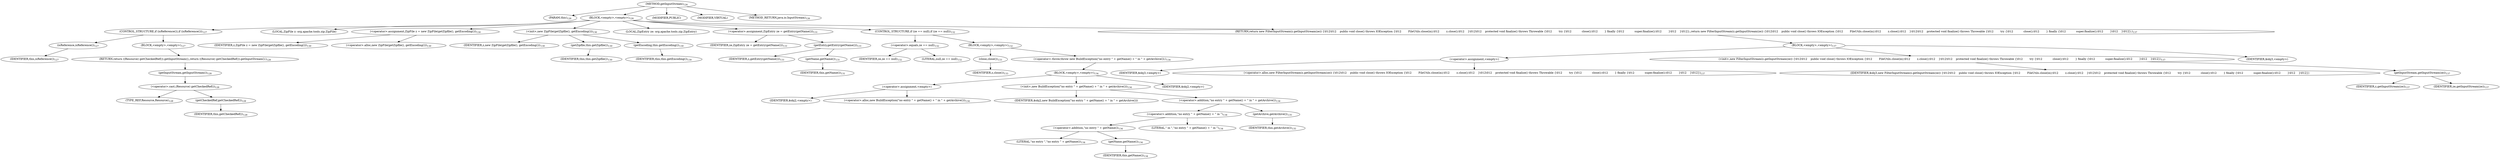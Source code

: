 digraph "getInputStream" {  
"173" [label = <(METHOD,getInputStream)<SUB>126</SUB>> ]
"19" [label = <(PARAM,this)<SUB>126</SUB>> ]
"174" [label = <(BLOCK,&lt;empty&gt;,&lt;empty&gt;)<SUB>126</SUB>> ]
"175" [label = <(CONTROL_STRUCTURE,if (isReference()),if (isReference()))<SUB>127</SUB>> ]
"176" [label = <(isReference,isReference())<SUB>127</SUB>> ]
"18" [label = <(IDENTIFIER,this,isReference())<SUB>127</SUB>> ]
"177" [label = <(BLOCK,&lt;empty&gt;,&lt;empty&gt;)<SUB>127</SUB>> ]
"178" [label = <(RETURN,return ((Resource) getCheckedRef()).getInputStream();,return ((Resource) getCheckedRef()).getInputStream();)<SUB>128</SUB>> ]
"179" [label = <(getInputStream,getInputStream())<SUB>128</SUB>> ]
"180" [label = <(&lt;operator&gt;.cast,(Resource) getCheckedRef())<SUB>128</SUB>> ]
"181" [label = <(TYPE_REF,Resource,Resource)<SUB>128</SUB>> ]
"182" [label = <(getCheckedRef,getCheckedRef())<SUB>128</SUB>> ]
"20" [label = <(IDENTIFIER,this,getCheckedRef())<SUB>128</SUB>> ]
"24" [label = <(LOCAL,ZipFile z: org.apache.tools.zip.ZipFile)> ]
"183" [label = <(&lt;operator&gt;.assignment,ZipFile z = new ZipFile(getZipfile(), getEncoding()))<SUB>130</SUB>> ]
"184" [label = <(IDENTIFIER,z,ZipFile z = new ZipFile(getZipfile(), getEncoding()))<SUB>130</SUB>> ]
"185" [label = <(&lt;operator&gt;.alloc,new ZipFile(getZipfile(), getEncoding()))<SUB>130</SUB>> ]
"186" [label = <(&lt;init&gt;,new ZipFile(getZipfile(), getEncoding()))<SUB>130</SUB>> ]
"23" [label = <(IDENTIFIER,z,new ZipFile(getZipfile(), getEncoding()))<SUB>130</SUB>> ]
"187" [label = <(getZipfile,this.getZipfile())<SUB>130</SUB>> ]
"21" [label = <(IDENTIFIER,this,this.getZipfile())<SUB>130</SUB>> ]
"188" [label = <(getEncoding,this.getEncoding())<SUB>130</SUB>> ]
"22" [label = <(IDENTIFIER,this,this.getEncoding())<SUB>130</SUB>> ]
"189" [label = <(LOCAL,ZipEntry ze: org.apache.tools.zip.ZipEntry)> ]
"190" [label = <(&lt;operator&gt;.assignment,ZipEntry ze = getEntry(getName()))<SUB>131</SUB>> ]
"191" [label = <(IDENTIFIER,ze,ZipEntry ze = getEntry(getName()))<SUB>131</SUB>> ]
"192" [label = <(getEntry,getEntry(getName()))<SUB>131</SUB>> ]
"193" [label = <(IDENTIFIER,z,getEntry(getName()))<SUB>131</SUB>> ]
"194" [label = <(getName,getName())<SUB>131</SUB>> ]
"25" [label = <(IDENTIFIER,this,getName())<SUB>131</SUB>> ]
"195" [label = <(CONTROL_STRUCTURE,if (ze == null),if (ze == null))<SUB>132</SUB>> ]
"196" [label = <(&lt;operator&gt;.equals,ze == null)<SUB>132</SUB>> ]
"197" [label = <(IDENTIFIER,ze,ze == null)<SUB>132</SUB>> ]
"198" [label = <(LITERAL,null,ze == null)<SUB>132</SUB>> ]
"199" [label = <(BLOCK,&lt;empty&gt;,&lt;empty&gt;)<SUB>132</SUB>> ]
"200" [label = <(close,close())<SUB>133</SUB>> ]
"201" [label = <(IDENTIFIER,z,close())<SUB>133</SUB>> ]
"202" [label = <(&lt;operator&gt;.throw,throw new BuildException(&quot;no entry &quot; + getName() + &quot; in &quot; + getArchive());)<SUB>134</SUB>> ]
"203" [label = <(BLOCK,&lt;empty&gt;,&lt;empty&gt;)<SUB>134</SUB>> ]
"204" [label = <(&lt;operator&gt;.assignment,&lt;empty&gt;)> ]
"205" [label = <(IDENTIFIER,$obj2,&lt;empty&gt;)> ]
"206" [label = <(&lt;operator&gt;.alloc,new BuildException(&quot;no entry &quot; + getName() + &quot; in &quot; + getArchive()))<SUB>134</SUB>> ]
"207" [label = <(&lt;init&gt;,new BuildException(&quot;no entry &quot; + getName() + &quot; in &quot; + getArchive()))<SUB>134</SUB>> ]
"208" [label = <(IDENTIFIER,$obj2,new BuildException(&quot;no entry &quot; + getName() + &quot; in &quot; + getArchive()))> ]
"209" [label = <(&lt;operator&gt;.addition,&quot;no entry &quot; + getName() + &quot; in &quot; + getArchive())<SUB>134</SUB>> ]
"210" [label = <(&lt;operator&gt;.addition,&quot;no entry &quot; + getName() + &quot; in &quot;)<SUB>134</SUB>> ]
"211" [label = <(&lt;operator&gt;.addition,&quot;no entry &quot; + getName())<SUB>134</SUB>> ]
"212" [label = <(LITERAL,&quot;no entry &quot;,&quot;no entry &quot; + getName())<SUB>134</SUB>> ]
"213" [label = <(getName,getName())<SUB>134</SUB>> ]
"26" [label = <(IDENTIFIER,this,getName())<SUB>134</SUB>> ]
"214" [label = <(LITERAL,&quot; in &quot;,&quot;no entry &quot; + getName() + &quot; in &quot;)<SUB>134</SUB>> ]
"215" [label = <(getArchive,getArchive())<SUB>135</SUB>> ]
"27" [label = <(IDENTIFIER,this,getArchive())<SUB>135</SUB>> ]
"216" [label = <(IDENTIFIER,$obj2,&lt;empty&gt;)> ]
"217" [label = <(RETURN,return new FilterInputStream(z.getInputStream(ze)) {\012\012    public void close() throws IOException {\012        FileUtils.close(in);\012        z.close();\012    }\012\012    protected void finalize() throws Throwable {\012        try {\012            close();\012        } finally {\012            super.finalize();\012        }\012    }\012};,return new FilterInputStream(z.getInputStream(ze)) {\012\012    public void close() throws IOException {\012        FileUtils.close(in);\012        z.close();\012    }\012\012    protected void finalize() throws Throwable {\012        try {\012            close();\012        } finally {\012            super.finalize();\012        }\012    }\012};)<SUB>137</SUB>> ]
"218" [label = <(BLOCK,&lt;empty&gt;,&lt;empty&gt;)<SUB>137</SUB>> ]
"219" [label = <(&lt;operator&gt;.assignment,&lt;empty&gt;)> ]
"220" [label = <(IDENTIFIER,$obj3,&lt;empty&gt;)> ]
"221" [label = <(&lt;operator&gt;.alloc,new FilterInputStream(z.getInputStream(ze)) {\012\012    public void close() throws IOException {\012        FileUtils.close(in);\012        z.close();\012    }\012\012    protected void finalize() throws Throwable {\012        try {\012            close();\012        } finally {\012            super.finalize();\012        }\012    }\012})<SUB>137</SUB>> ]
"222" [label = <(&lt;init&gt;,new FilterInputStream(z.getInputStream(ze)) {\012\012    public void close() throws IOException {\012        FileUtils.close(in);\012        z.close();\012    }\012\012    protected void finalize() throws Throwable {\012        try {\012            close();\012        } finally {\012            super.finalize();\012        }\012    }\012})<SUB>137</SUB>> ]
"223" [label = <(IDENTIFIER,$obj3,new FilterInputStream(z.getInputStream(ze)) {\012\012    public void close() throws IOException {\012        FileUtils.close(in);\012        z.close();\012    }\012\012    protected void finalize() throws Throwable {\012        try {\012            close();\012        } finally {\012            super.finalize();\012        }\012    }\012})> ]
"224" [label = <(getInputStream,getInputStream(ze))<SUB>137</SUB>> ]
"225" [label = <(IDENTIFIER,z,getInputStream(ze))<SUB>137</SUB>> ]
"226" [label = <(IDENTIFIER,ze,getInputStream(ze))<SUB>137</SUB>> ]
"227" [label = <(IDENTIFIER,$obj3,&lt;empty&gt;)> ]
"228" [label = <(MODIFIER,PUBLIC)> ]
"229" [label = <(MODIFIER,VIRTUAL)> ]
"230" [label = <(METHOD_RETURN,java.io.InputStream)<SUB>126</SUB>> ]
  "173" -> "19" 
  "173" -> "174" 
  "173" -> "228" 
  "173" -> "229" 
  "173" -> "230" 
  "174" -> "175" 
  "174" -> "24" 
  "174" -> "183" 
  "174" -> "186" 
  "174" -> "189" 
  "174" -> "190" 
  "174" -> "195" 
  "174" -> "217" 
  "175" -> "176" 
  "175" -> "177" 
  "176" -> "18" 
  "177" -> "178" 
  "178" -> "179" 
  "179" -> "180" 
  "180" -> "181" 
  "180" -> "182" 
  "182" -> "20" 
  "183" -> "184" 
  "183" -> "185" 
  "186" -> "23" 
  "186" -> "187" 
  "186" -> "188" 
  "187" -> "21" 
  "188" -> "22" 
  "190" -> "191" 
  "190" -> "192" 
  "192" -> "193" 
  "192" -> "194" 
  "194" -> "25" 
  "195" -> "196" 
  "195" -> "199" 
  "196" -> "197" 
  "196" -> "198" 
  "199" -> "200" 
  "199" -> "202" 
  "200" -> "201" 
  "202" -> "203" 
  "203" -> "204" 
  "203" -> "207" 
  "203" -> "216" 
  "204" -> "205" 
  "204" -> "206" 
  "207" -> "208" 
  "207" -> "209" 
  "209" -> "210" 
  "209" -> "215" 
  "210" -> "211" 
  "210" -> "214" 
  "211" -> "212" 
  "211" -> "213" 
  "213" -> "26" 
  "215" -> "27" 
  "217" -> "218" 
  "218" -> "219" 
  "218" -> "222" 
  "218" -> "227" 
  "219" -> "220" 
  "219" -> "221" 
  "222" -> "223" 
  "222" -> "224" 
  "224" -> "225" 
  "224" -> "226" 
}
